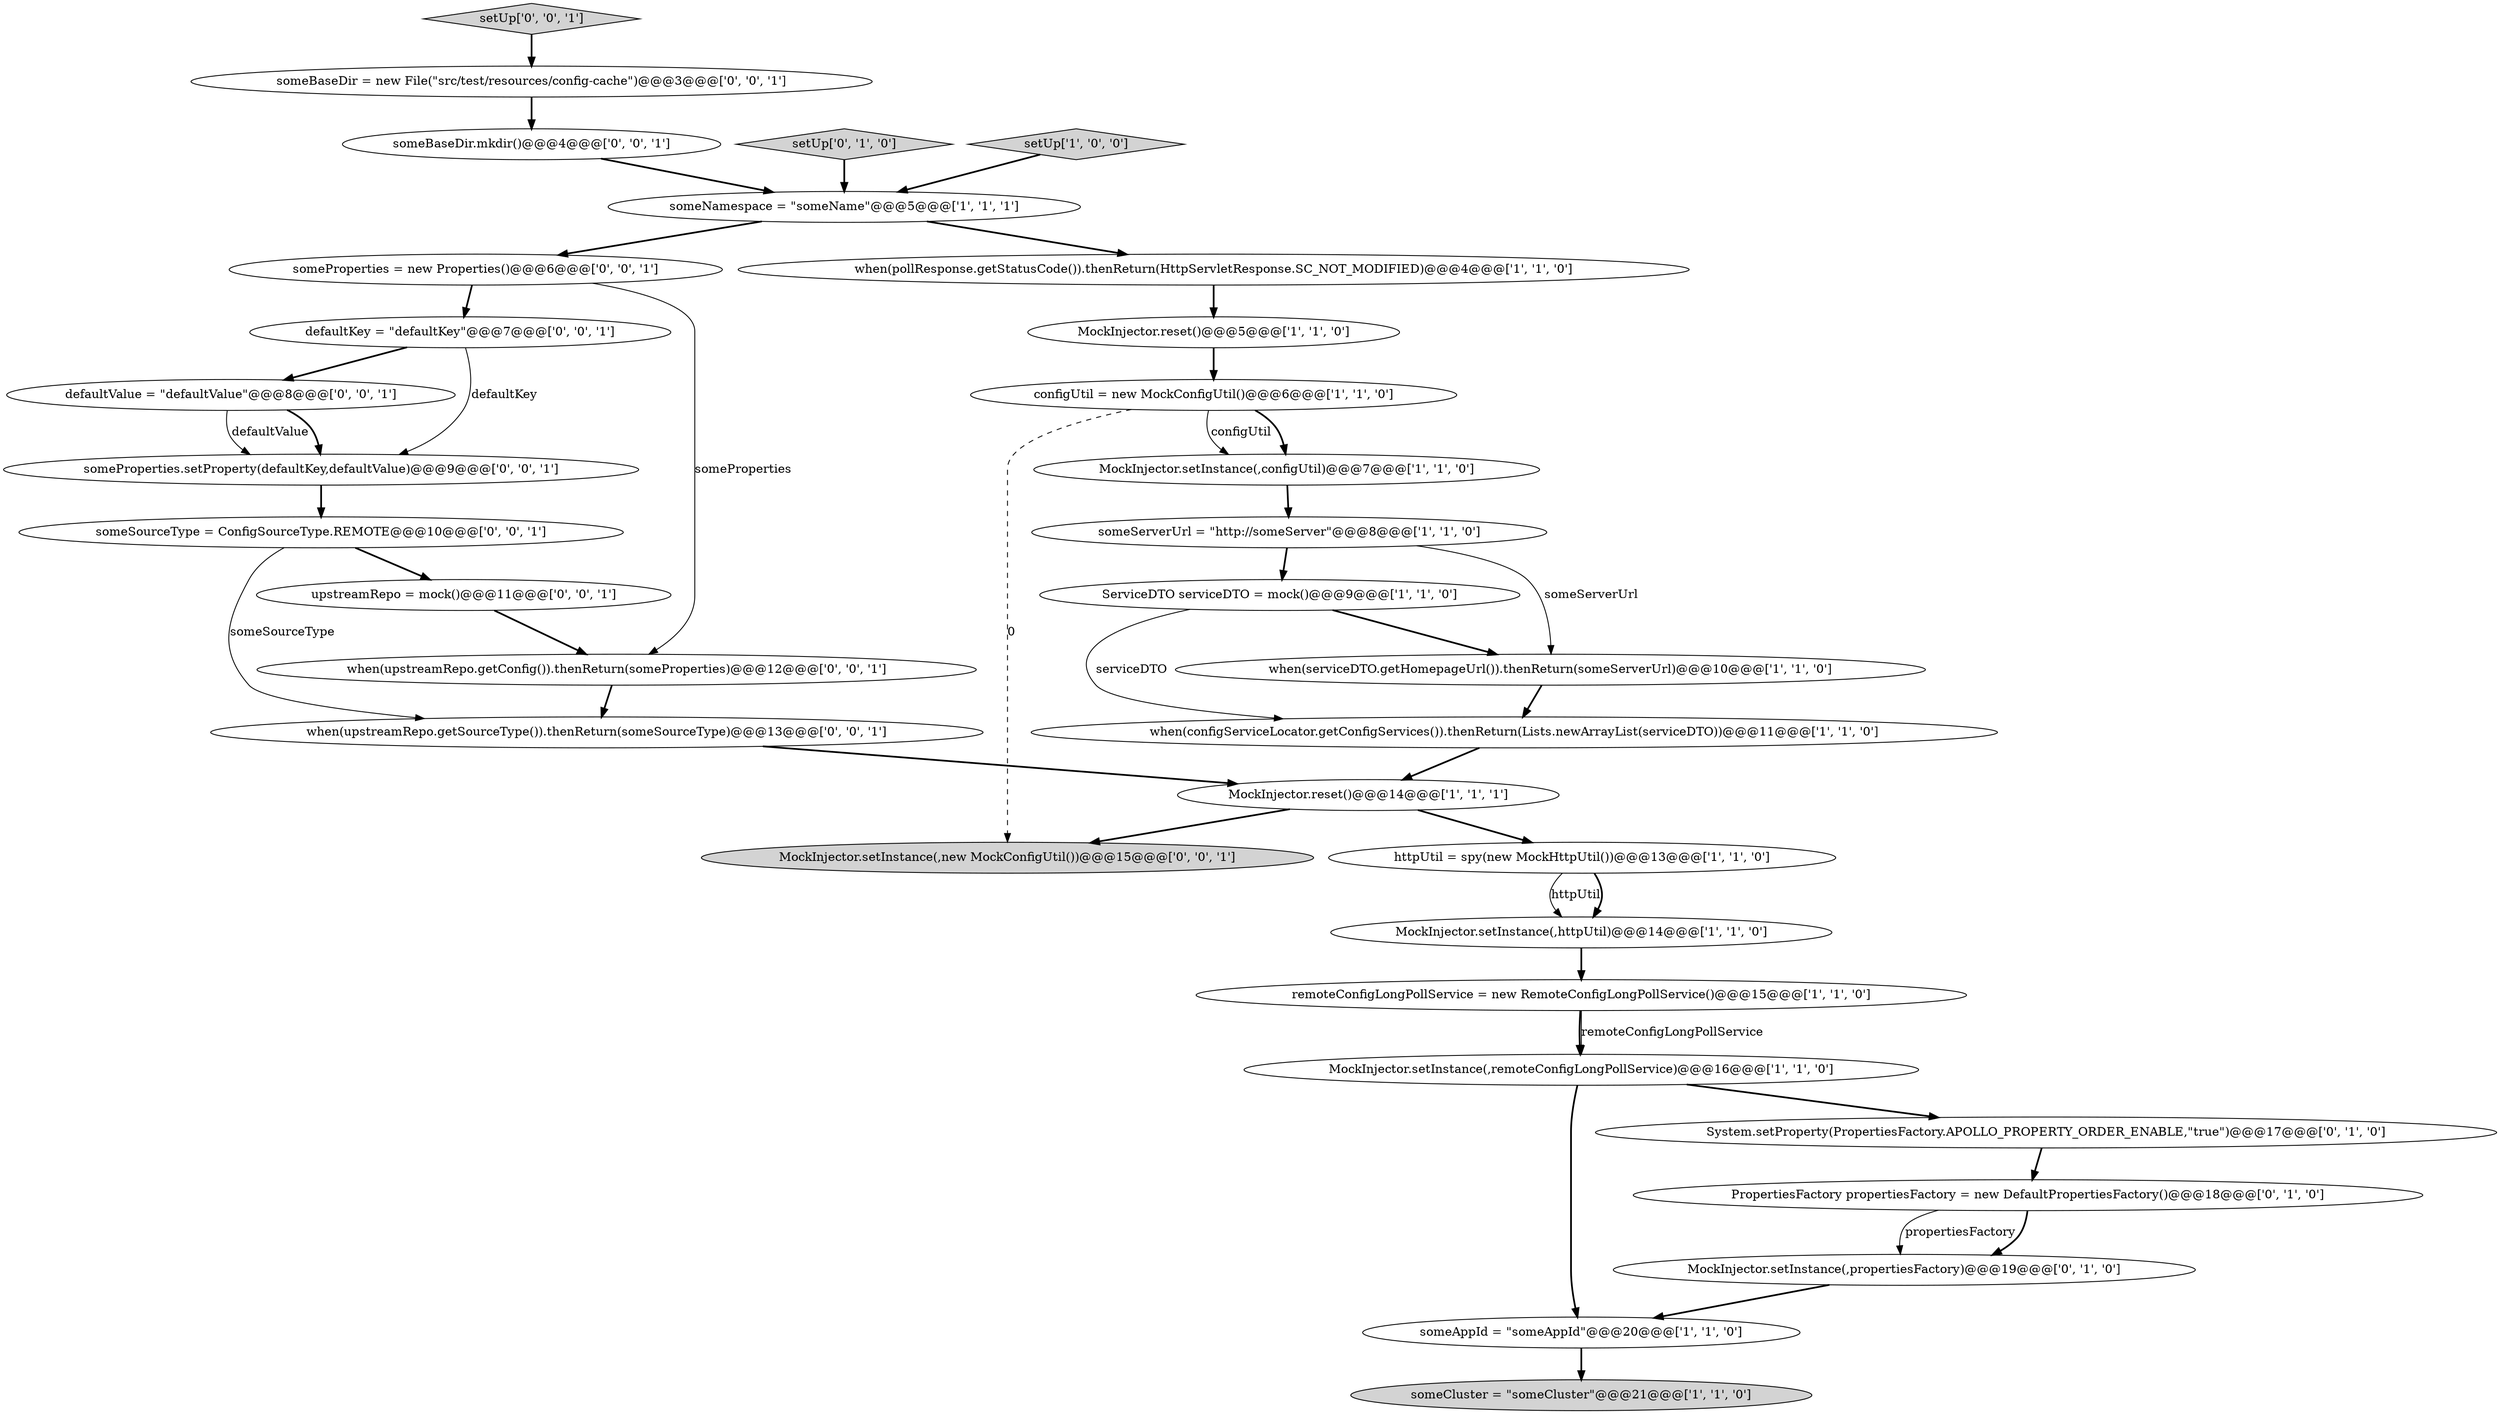 digraph {
25 [style = filled, label = "setUp['0', '0', '1']", fillcolor = lightgray, shape = diamond image = "AAA0AAABBB3BBB"];
12 [style = filled, label = "when(pollResponse.getStatusCode()).thenReturn(HttpServletResponse.SC_NOT_MODIFIED)@@@4@@@['1', '1', '0']", fillcolor = white, shape = ellipse image = "AAA0AAABBB1BBB"];
16 [style = filled, label = "ServiceDTO serviceDTO = mock()@@@9@@@['1', '1', '0']", fillcolor = white, shape = ellipse image = "AAA0AAABBB1BBB"];
23 [style = filled, label = "someBaseDir.mkdir()@@@4@@@['0', '0', '1']", fillcolor = white, shape = ellipse image = "AAA0AAABBB3BBB"];
10 [style = filled, label = "someServerUrl = \"http://someServer\"@@@8@@@['1', '1', '0']", fillcolor = white, shape = ellipse image = "AAA0AAABBB1BBB"];
3 [style = filled, label = "someNamespace = \"someName\"@@@5@@@['1', '1', '1']", fillcolor = white, shape = ellipse image = "AAA0AAABBB1BBB"];
22 [style = filled, label = "someBaseDir = new File(\"src/test/resources/config-cache\")@@@3@@@['0', '0', '1']", fillcolor = white, shape = ellipse image = "AAA0AAABBB3BBB"];
24 [style = filled, label = "MockInjector.setInstance(,new MockConfigUtil())@@@15@@@['0', '0', '1']", fillcolor = lightgray, shape = ellipse image = "AAA0AAABBB3BBB"];
15 [style = filled, label = "httpUtil = spy(new MockHttpUtil())@@@13@@@['1', '1', '0']", fillcolor = white, shape = ellipse image = "AAA0AAABBB1BBB"];
11 [style = filled, label = "MockInjector.setInstance(,httpUtil)@@@14@@@['1', '1', '0']", fillcolor = white, shape = ellipse image = "AAA0AAABBB1BBB"];
8 [style = filled, label = "MockInjector.setInstance(,remoteConfigLongPollService)@@@16@@@['1', '1', '0']", fillcolor = white, shape = ellipse image = "AAA0AAABBB1BBB"];
29 [style = filled, label = "someSourceType = ConfigSourceType.REMOTE@@@10@@@['0', '0', '1']", fillcolor = white, shape = ellipse image = "AAA0AAABBB3BBB"];
20 [style = filled, label = "setUp['0', '1', '0']", fillcolor = lightgray, shape = diamond image = "AAA0AAABBB2BBB"];
17 [style = filled, label = "System.setProperty(PropertiesFactory.APOLLO_PROPERTY_ORDER_ENABLE,\"true\")@@@17@@@['0', '1', '0']", fillcolor = white, shape = ellipse image = "AAA1AAABBB2BBB"];
13 [style = filled, label = "when(serviceDTO.getHomepageUrl()).thenReturn(someServerUrl)@@@10@@@['1', '1', '0']", fillcolor = white, shape = ellipse image = "AAA0AAABBB1BBB"];
21 [style = filled, label = "someProperties.setProperty(defaultKey,defaultValue)@@@9@@@['0', '0', '1']", fillcolor = white, shape = ellipse image = "AAA0AAABBB3BBB"];
28 [style = filled, label = "upstreamRepo = mock()@@@11@@@['0', '0', '1']", fillcolor = white, shape = ellipse image = "AAA0AAABBB3BBB"];
19 [style = filled, label = "MockInjector.setInstance(,propertiesFactory)@@@19@@@['0', '1', '0']", fillcolor = white, shape = ellipse image = "AAA1AAABBB2BBB"];
0 [style = filled, label = "someAppId = \"someAppId\"@@@20@@@['1', '1', '0']", fillcolor = white, shape = ellipse image = "AAA0AAABBB1BBB"];
31 [style = filled, label = "when(upstreamRepo.getSourceType()).thenReturn(someSourceType)@@@13@@@['0', '0', '1']", fillcolor = white, shape = ellipse image = "AAA0AAABBB3BBB"];
9 [style = filled, label = "configUtil = new MockConfigUtil()@@@6@@@['1', '1', '0']", fillcolor = white, shape = ellipse image = "AAA0AAABBB1BBB"];
5 [style = filled, label = "MockInjector.reset()@@@5@@@['1', '1', '0']", fillcolor = white, shape = ellipse image = "AAA0AAABBB1BBB"];
30 [style = filled, label = "someProperties = new Properties()@@@6@@@['0', '0', '1']", fillcolor = white, shape = ellipse image = "AAA0AAABBB3BBB"];
6 [style = filled, label = "setUp['1', '0', '0']", fillcolor = lightgray, shape = diamond image = "AAA0AAABBB1BBB"];
27 [style = filled, label = "defaultValue = \"defaultValue\"@@@8@@@['0', '0', '1']", fillcolor = white, shape = ellipse image = "AAA0AAABBB3BBB"];
14 [style = filled, label = "remoteConfigLongPollService = new RemoteConfigLongPollService()@@@15@@@['1', '1', '0']", fillcolor = white, shape = ellipse image = "AAA0AAABBB1BBB"];
18 [style = filled, label = "PropertiesFactory propertiesFactory = new DefaultPropertiesFactory()@@@18@@@['0', '1', '0']", fillcolor = white, shape = ellipse image = "AAA1AAABBB2BBB"];
2 [style = filled, label = "someCluster = \"someCluster\"@@@21@@@['1', '1', '0']", fillcolor = lightgray, shape = ellipse image = "AAA0AAABBB1BBB"];
32 [style = filled, label = "when(upstreamRepo.getConfig()).thenReturn(someProperties)@@@12@@@['0', '0', '1']", fillcolor = white, shape = ellipse image = "AAA0AAABBB3BBB"];
7 [style = filled, label = "MockInjector.reset()@@@14@@@['1', '1', '1']", fillcolor = white, shape = ellipse image = "AAA0AAABBB1BBB"];
4 [style = filled, label = "MockInjector.setInstance(,configUtil)@@@7@@@['1', '1', '0']", fillcolor = white, shape = ellipse image = "AAA0AAABBB1BBB"];
1 [style = filled, label = "when(configServiceLocator.getConfigServices()).thenReturn(Lists.newArrayList(serviceDTO))@@@11@@@['1', '1', '0']", fillcolor = white, shape = ellipse image = "AAA0AAABBB1BBB"];
26 [style = filled, label = "defaultKey = \"defaultKey\"@@@7@@@['0', '0', '1']", fillcolor = white, shape = ellipse image = "AAA0AAABBB3BBB"];
10->16 [style = bold, label=""];
23->3 [style = bold, label=""];
30->26 [style = bold, label=""];
10->13 [style = solid, label="someServerUrl"];
20->3 [style = bold, label=""];
30->32 [style = solid, label="someProperties"];
7->24 [style = bold, label=""];
16->1 [style = solid, label="serviceDTO"];
18->19 [style = solid, label="propertiesFactory"];
15->11 [style = solid, label="httpUtil"];
9->4 [style = bold, label=""];
8->0 [style = bold, label=""];
26->21 [style = solid, label="defaultKey"];
28->32 [style = bold, label=""];
29->28 [style = bold, label=""];
29->31 [style = solid, label="someSourceType"];
3->30 [style = bold, label=""];
19->0 [style = bold, label=""];
5->9 [style = bold, label=""];
8->17 [style = bold, label=""];
16->13 [style = bold, label=""];
26->27 [style = bold, label=""];
21->29 [style = bold, label=""];
11->14 [style = bold, label=""];
12->5 [style = bold, label=""];
15->11 [style = bold, label=""];
3->12 [style = bold, label=""];
18->19 [style = bold, label=""];
32->31 [style = bold, label=""];
6->3 [style = bold, label=""];
27->21 [style = solid, label="defaultValue"];
14->8 [style = bold, label=""];
4->10 [style = bold, label=""];
13->1 [style = bold, label=""];
7->15 [style = bold, label=""];
22->23 [style = bold, label=""];
1->7 [style = bold, label=""];
0->2 [style = bold, label=""];
25->22 [style = bold, label=""];
14->8 [style = solid, label="remoteConfigLongPollService"];
9->24 [style = dashed, label="0"];
9->4 [style = solid, label="configUtil"];
31->7 [style = bold, label=""];
27->21 [style = bold, label=""];
17->18 [style = bold, label=""];
}
